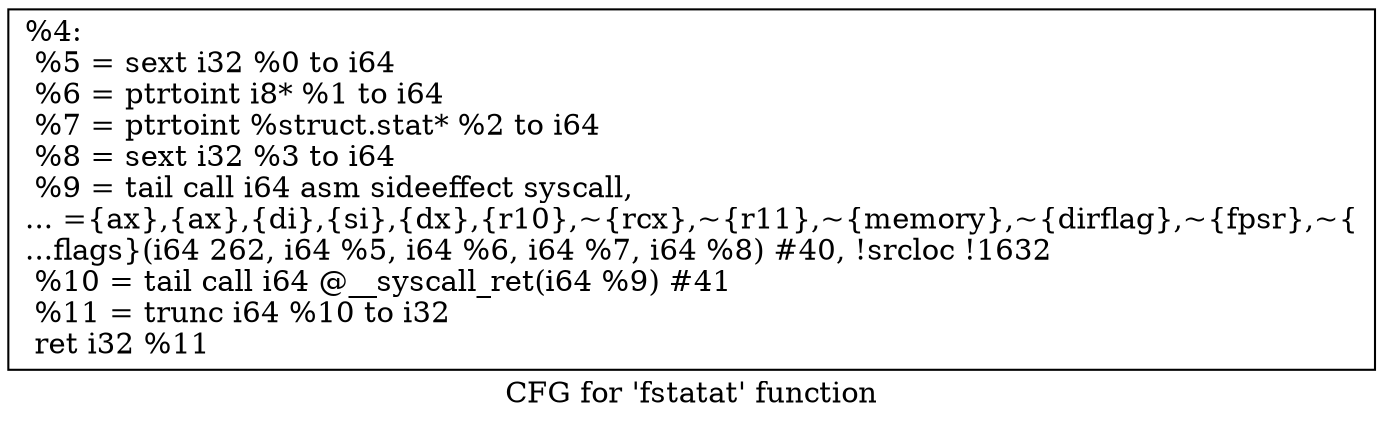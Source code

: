 digraph "CFG for 'fstatat' function" {
	label="CFG for 'fstatat' function";

	Node0x1ae6220 [shape=record,label="{%4:\l  %5 = sext i32 %0 to i64\l  %6 = ptrtoint i8* %1 to i64\l  %7 = ptrtoint %struct.stat* %2 to i64\l  %8 = sext i32 %3 to i64\l  %9 = tail call i64 asm sideeffect syscall,\l... =\{ax\},\{ax\},\{di\},\{si\},\{dx\},\{r10\},~\{rcx\},~\{r11\},~\{memory\},~\{dirflag\},~\{fpsr\},~\{\l...flags\}(i64 262, i64 %5, i64 %6, i64 %7, i64 %8) #40, !srcloc !1632\l  %10 = tail call i64 @__syscall_ret(i64 %9) #41\l  %11 = trunc i64 %10 to i32\l  ret i32 %11\l}"];
}
